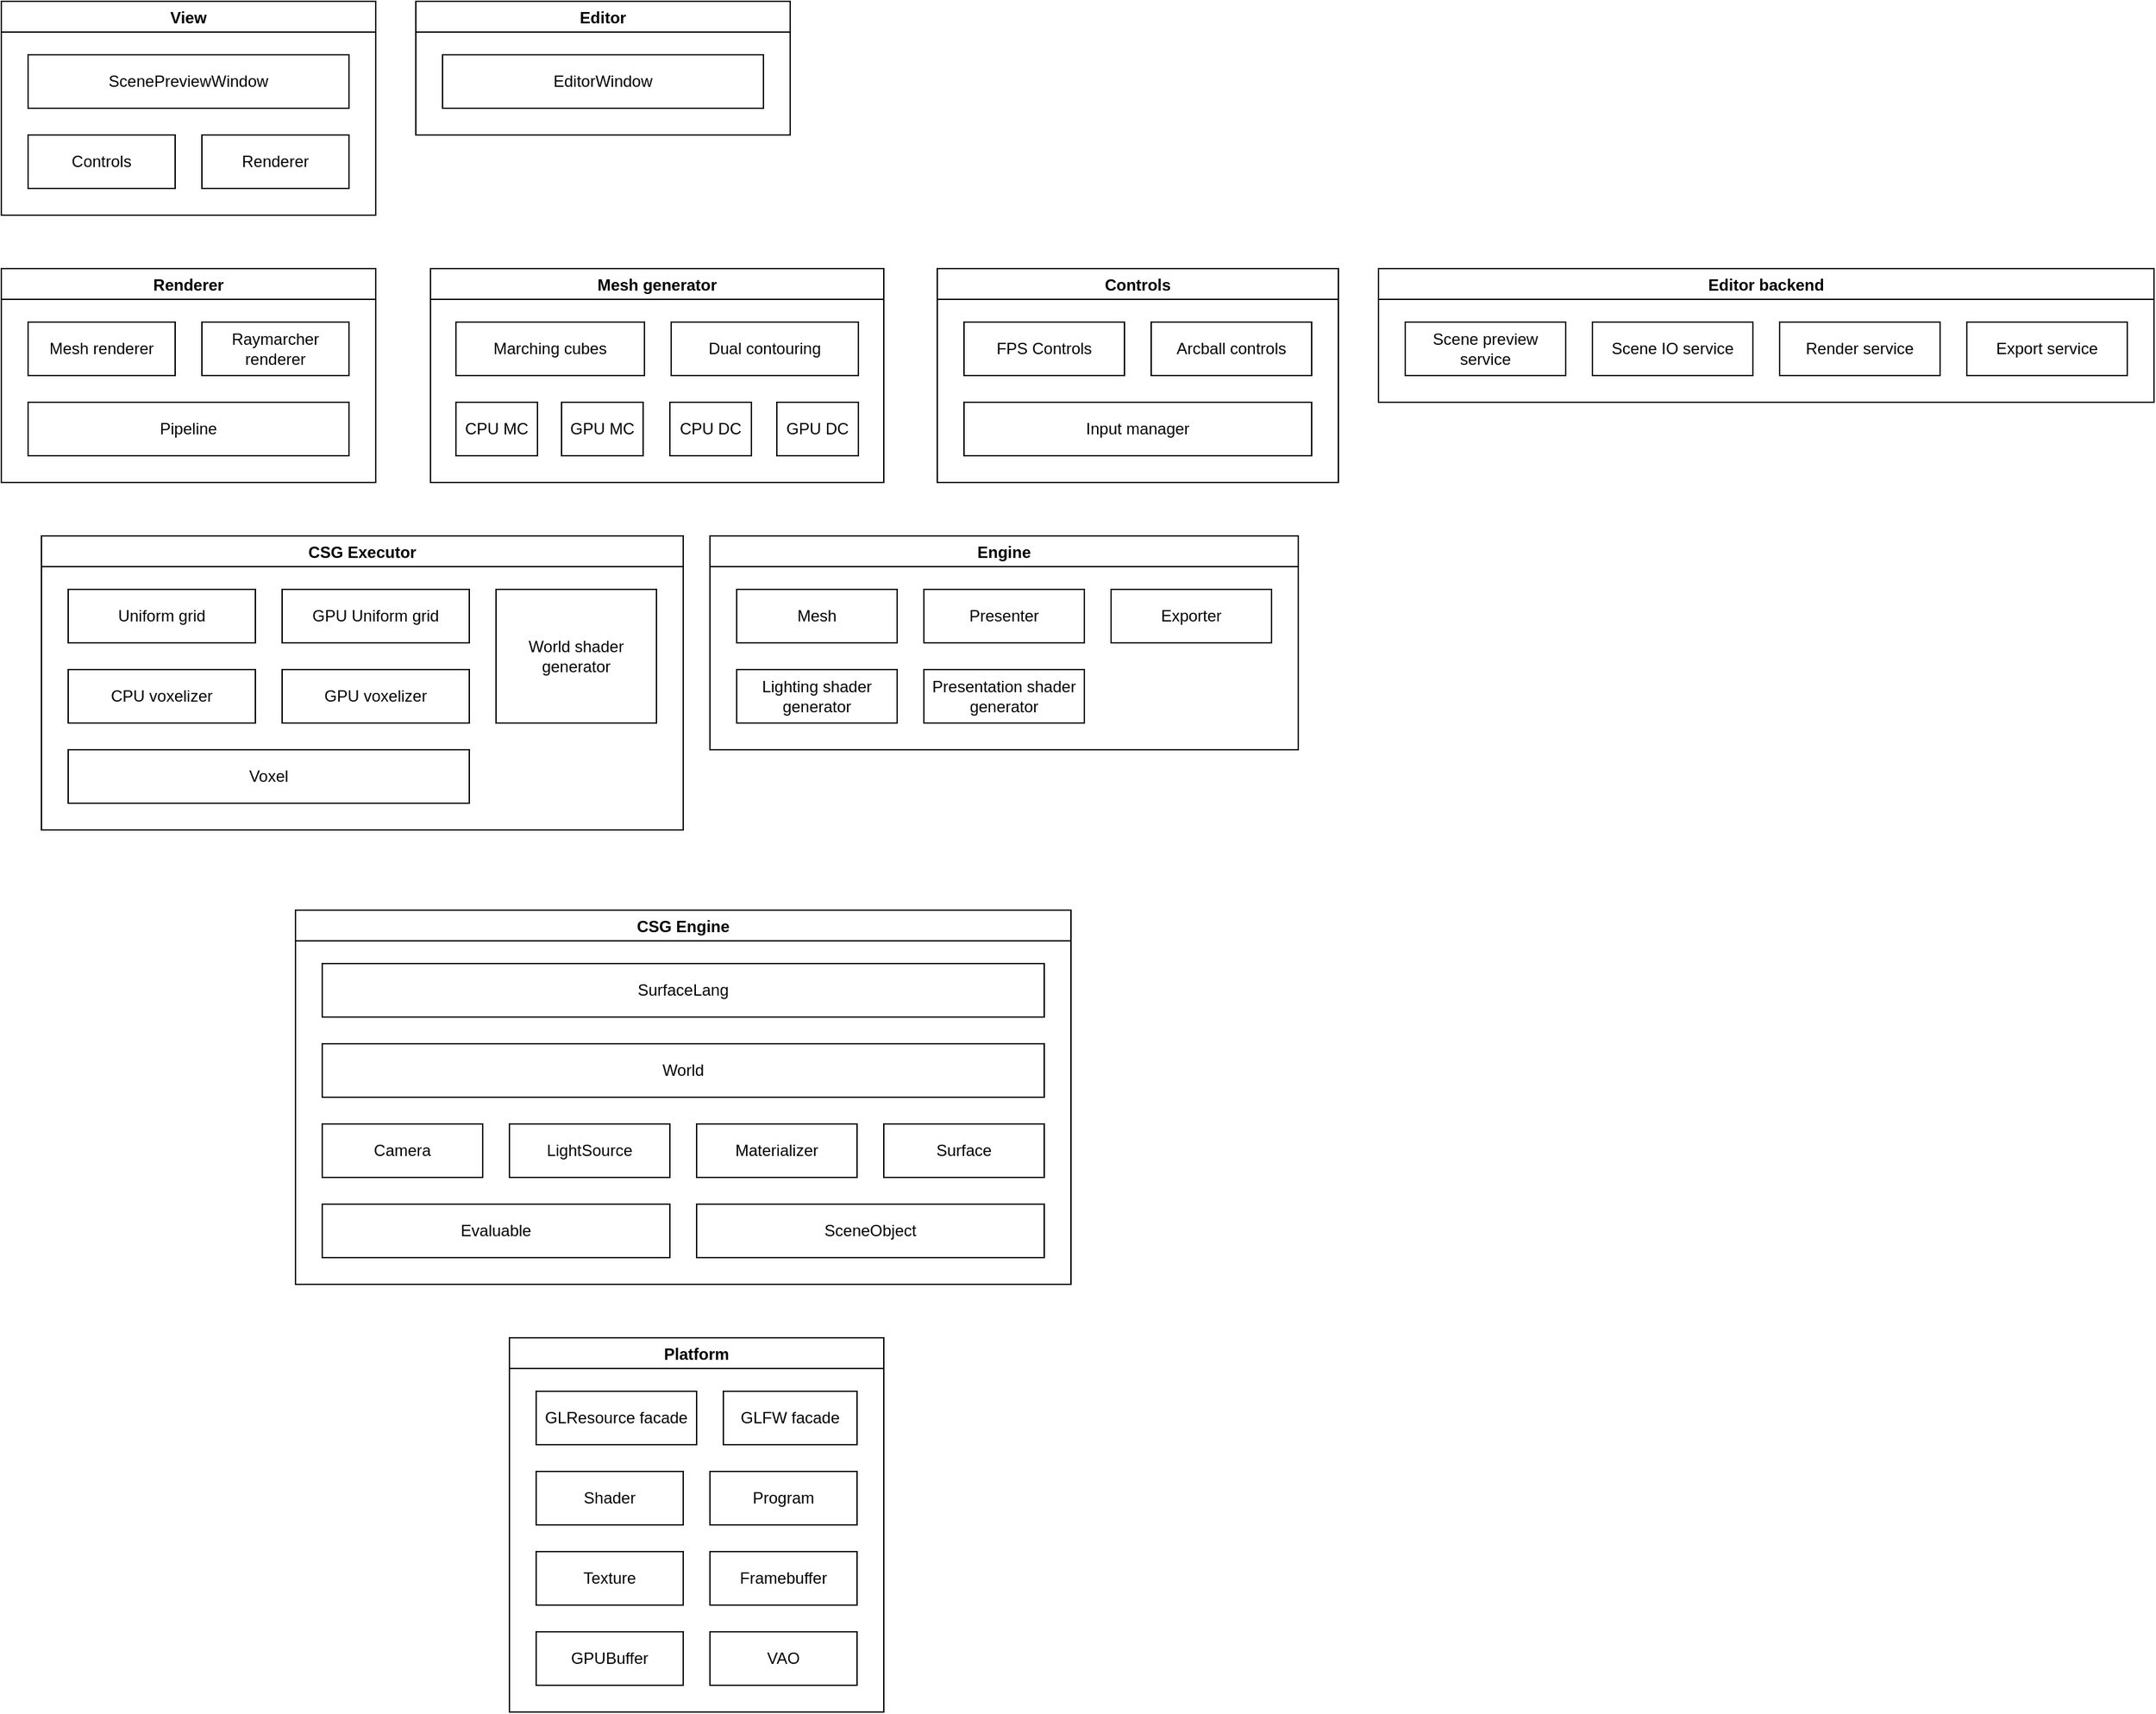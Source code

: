 <mxfile version="13.10.3" type="device"><diagram id="xCq9qjfSM9F9uHR_huVT" name="Page-1"><mxGraphModel dx="595" dy="1916" grid="1" gridSize="10" guides="1" tooltips="1" connect="1" arrows="1" fold="1" page="1" pageScale="1" pageWidth="827" pageHeight="1169" math="0" shadow="0"><root><mxCell id="0"/><mxCell id="1" parent="0"/><mxCell id="zkdVIQmu45_22APt3TC6-3" value="View" style="swimlane;" vertex="1" parent="1"><mxGeometry x="970" y="-520" width="280" height="160" as="geometry"/></mxCell><mxCell id="zkdVIQmu45_22APt3TC6-5" value="ScenePreviewWindow" style="rounded=0;whiteSpace=wrap;html=1;" vertex="1" parent="zkdVIQmu45_22APt3TC6-3"><mxGeometry x="20" y="40" width="240" height="40" as="geometry"/></mxCell><mxCell id="zkdVIQmu45_22APt3TC6-6" value="Controls" style="rounded=0;whiteSpace=wrap;html=1;" vertex="1" parent="zkdVIQmu45_22APt3TC6-3"><mxGeometry x="20" y="100" width="110" height="40" as="geometry"/></mxCell><mxCell id="zkdVIQmu45_22APt3TC6-7" value="Renderer" style="rounded=0;whiteSpace=wrap;html=1;" vertex="1" parent="zkdVIQmu45_22APt3TC6-3"><mxGeometry x="150" y="100" width="110" height="40" as="geometry"/></mxCell><mxCell id="zkdVIQmu45_22APt3TC6-4" value="Platform" style="swimlane;" vertex="1" parent="1"><mxGeometry x="1350" y="480" width="280" height="280" as="geometry"/></mxCell><mxCell id="zkdVIQmu45_22APt3TC6-8" value="GLResource facade" style="rounded=0;whiteSpace=wrap;html=1;" vertex="1" parent="zkdVIQmu45_22APt3TC6-4"><mxGeometry x="20" y="40" width="120" height="40" as="geometry"/></mxCell><mxCell id="zkdVIQmu45_22APt3TC6-9" value="GLFW facade" style="rounded=0;whiteSpace=wrap;html=1;" vertex="1" parent="zkdVIQmu45_22APt3TC6-4"><mxGeometry x="160" y="40" width="100" height="40" as="geometry"/></mxCell><mxCell id="zkdVIQmu45_22APt3TC6-10" value="Shader" style="rounded=0;whiteSpace=wrap;html=1;" vertex="1" parent="zkdVIQmu45_22APt3TC6-4"><mxGeometry x="20" y="100" width="110" height="40" as="geometry"/></mxCell><mxCell id="zkdVIQmu45_22APt3TC6-11" value="Program" style="rounded=0;whiteSpace=wrap;html=1;" vertex="1" parent="zkdVIQmu45_22APt3TC6-4"><mxGeometry x="150" y="100" width="110" height="40" as="geometry"/></mxCell><mxCell id="zkdVIQmu45_22APt3TC6-12" value="Texture" style="rounded=0;whiteSpace=wrap;html=1;" vertex="1" parent="zkdVIQmu45_22APt3TC6-4"><mxGeometry x="20" y="160" width="110" height="40" as="geometry"/></mxCell><mxCell id="zkdVIQmu45_22APt3TC6-13" value="Framebuffer" style="rounded=0;whiteSpace=wrap;html=1;" vertex="1" parent="zkdVIQmu45_22APt3TC6-4"><mxGeometry x="150" y="160" width="110" height="40" as="geometry"/></mxCell><mxCell id="zkdVIQmu45_22APt3TC6-14" value="GPUBuffer" style="rounded=0;whiteSpace=wrap;html=1;" vertex="1" parent="zkdVIQmu45_22APt3TC6-4"><mxGeometry x="20" y="220" width="110" height="40" as="geometry"/></mxCell><mxCell id="zkdVIQmu45_22APt3TC6-15" value="VAO" style="rounded=0;whiteSpace=wrap;html=1;" vertex="1" parent="zkdVIQmu45_22APt3TC6-4"><mxGeometry x="150" y="220" width="110" height="40" as="geometry"/></mxCell><mxCell id="zkdVIQmu45_22APt3TC6-16" value="Renderer" style="swimlane;" vertex="1" parent="1"><mxGeometry x="970" y="-320" width="280" height="160" as="geometry"/></mxCell><mxCell id="zkdVIQmu45_22APt3TC6-17" value="Mesh renderer" style="rounded=0;whiteSpace=wrap;html=1;" vertex="1" parent="zkdVIQmu45_22APt3TC6-16"><mxGeometry x="20" y="40" width="110" height="40" as="geometry"/></mxCell><mxCell id="zkdVIQmu45_22APt3TC6-18" value="Raymarcher renderer" style="rounded=0;whiteSpace=wrap;html=1;" vertex="1" parent="zkdVIQmu45_22APt3TC6-16"><mxGeometry x="150" y="40" width="110" height="40" as="geometry"/></mxCell><mxCell id="zkdVIQmu45_22APt3TC6-19" value="Pipeline" style="rounded=0;whiteSpace=wrap;html=1;" vertex="1" parent="zkdVIQmu45_22APt3TC6-16"><mxGeometry x="20" y="100" width="240" height="40" as="geometry"/></mxCell><mxCell id="zkdVIQmu45_22APt3TC6-21" value="CSG Engine" style="swimlane;" vertex="1" parent="1"><mxGeometry x="1190" y="160" width="580" height="280" as="geometry"/></mxCell><mxCell id="zkdVIQmu45_22APt3TC6-22" value="World" style="rounded=0;whiteSpace=wrap;html=1;" vertex="1" parent="zkdVIQmu45_22APt3TC6-21"><mxGeometry x="20" y="100" width="540" height="40" as="geometry"/></mxCell><mxCell id="zkdVIQmu45_22APt3TC6-23" value="Evaluable" style="rounded=0;whiteSpace=wrap;html=1;" vertex="1" parent="zkdVIQmu45_22APt3TC6-21"><mxGeometry x="20" y="220" width="260" height="40" as="geometry"/></mxCell><mxCell id="zkdVIQmu45_22APt3TC6-24" value="SurfaceLang" style="rounded=0;whiteSpace=wrap;html=1;" vertex="1" parent="zkdVIQmu45_22APt3TC6-21"><mxGeometry x="20" y="40" width="540" height="40" as="geometry"/></mxCell><mxCell id="zkdVIQmu45_22APt3TC6-25" value="Camera" style="rounded=0;whiteSpace=wrap;html=1;" vertex="1" parent="zkdVIQmu45_22APt3TC6-21"><mxGeometry x="20" y="160" width="120" height="40" as="geometry"/></mxCell><mxCell id="zkdVIQmu45_22APt3TC6-26" value="LightSource" style="rounded=0;whiteSpace=wrap;html=1;" vertex="1" parent="zkdVIQmu45_22APt3TC6-21"><mxGeometry x="160" y="160" width="120" height="40" as="geometry"/></mxCell><mxCell id="zkdVIQmu45_22APt3TC6-29" value="SceneObject" style="rounded=0;whiteSpace=wrap;html=1;" vertex="1" parent="zkdVIQmu45_22APt3TC6-21"><mxGeometry x="300" y="220" width="260" height="40" as="geometry"/></mxCell><mxCell id="zkdVIQmu45_22APt3TC6-27" value="Materializer" style="rounded=0;whiteSpace=wrap;html=1;" vertex="1" parent="1"><mxGeometry x="1490" y="320" width="120" height="40" as="geometry"/></mxCell><mxCell id="zkdVIQmu45_22APt3TC6-28" value="Surface" style="rounded=0;whiteSpace=wrap;html=1;" vertex="1" parent="1"><mxGeometry x="1630" y="320" width="120" height="40" as="geometry"/></mxCell><mxCell id="zkdVIQmu45_22APt3TC6-30" value="CSG Executor" style="swimlane;" vertex="1" parent="1"><mxGeometry x="1000" y="-120" width="480" height="220" as="geometry"/></mxCell><mxCell id="zkdVIQmu45_22APt3TC6-33" value="Uniform grid" style="rounded=0;whiteSpace=wrap;html=1;" vertex="1" parent="zkdVIQmu45_22APt3TC6-30"><mxGeometry x="20" y="40" width="140" height="40" as="geometry"/></mxCell><mxCell id="zkdVIQmu45_22APt3TC6-37" value="GPU Uniform grid" style="rounded=0;whiteSpace=wrap;html=1;" vertex="1" parent="zkdVIQmu45_22APt3TC6-30"><mxGeometry x="180" y="40" width="140" height="40" as="geometry"/></mxCell><mxCell id="zkdVIQmu45_22APt3TC6-38" value="CPU voxelizer" style="rounded=0;whiteSpace=wrap;html=1;" vertex="1" parent="zkdVIQmu45_22APt3TC6-30"><mxGeometry x="20" y="100" width="140" height="40" as="geometry"/></mxCell><mxCell id="zkdVIQmu45_22APt3TC6-39" value="GPU voxelizer" style="rounded=0;whiteSpace=wrap;html=1;" vertex="1" parent="zkdVIQmu45_22APt3TC6-30"><mxGeometry x="180" y="100" width="140" height="40" as="geometry"/></mxCell><mxCell id="zkdVIQmu45_22APt3TC6-40" value="World shader generator" style="rounded=0;whiteSpace=wrap;html=1;" vertex="1" parent="zkdVIQmu45_22APt3TC6-30"><mxGeometry x="340" y="40" width="120" height="100" as="geometry"/></mxCell><mxCell id="zkdVIQmu45_22APt3TC6-41" value="Voxel" style="rounded=0;whiteSpace=wrap;html=1;" vertex="1" parent="zkdVIQmu45_22APt3TC6-30"><mxGeometry x="20" y="160" width="300" height="40" as="geometry"/></mxCell><mxCell id="zkdVIQmu45_22APt3TC6-42" value="Mesh generator" style="swimlane;" vertex="1" parent="1"><mxGeometry x="1291" y="-320" width="339" height="160" as="geometry"/></mxCell><mxCell id="zkdVIQmu45_22APt3TC6-43" value="Marching cubes" style="rounded=0;whiteSpace=wrap;html=1;" vertex="1" parent="zkdVIQmu45_22APt3TC6-42"><mxGeometry x="19" y="40" width="141" height="40" as="geometry"/></mxCell><mxCell id="zkdVIQmu45_22APt3TC6-44" value="Dual contouring" style="rounded=0;whiteSpace=wrap;html=1;" vertex="1" parent="zkdVIQmu45_22APt3TC6-42"><mxGeometry x="180" y="40" width="140" height="40" as="geometry"/></mxCell><mxCell id="zkdVIQmu45_22APt3TC6-45" value="CPU MC" style="rounded=0;whiteSpace=wrap;html=1;" vertex="1" parent="zkdVIQmu45_22APt3TC6-42"><mxGeometry x="19" y="100" width="61" height="40" as="geometry"/></mxCell><mxCell id="zkdVIQmu45_22APt3TC6-46" value="GPU MC" style="rounded=0;whiteSpace=wrap;html=1;" vertex="1" parent="zkdVIQmu45_22APt3TC6-42"><mxGeometry x="98" y="100" width="61" height="40" as="geometry"/></mxCell><mxCell id="zkdVIQmu45_22APt3TC6-47" value="CPU DC" style="rounded=0;whiteSpace=wrap;html=1;" vertex="1" parent="zkdVIQmu45_22APt3TC6-42"><mxGeometry x="179" y="100" width="61" height="40" as="geometry"/></mxCell><mxCell id="zkdVIQmu45_22APt3TC6-48" value="GPU DC" style="rounded=0;whiteSpace=wrap;html=1;" vertex="1" parent="zkdVIQmu45_22APt3TC6-42"><mxGeometry x="259" y="100" width="61" height="40" as="geometry"/></mxCell><mxCell id="zkdVIQmu45_22APt3TC6-53" value="Engine" style="swimlane;" vertex="1" parent="1"><mxGeometry x="1500" y="-120" width="440" height="160" as="geometry"/></mxCell><mxCell id="zkdVIQmu45_22APt3TC6-54" value="Mesh" style="rounded=0;whiteSpace=wrap;html=1;" vertex="1" parent="zkdVIQmu45_22APt3TC6-53"><mxGeometry x="20" y="40" width="120" height="40" as="geometry"/></mxCell><mxCell id="zkdVIQmu45_22APt3TC6-55" value="Presenter" style="rounded=0;whiteSpace=wrap;html=1;" vertex="1" parent="zkdVIQmu45_22APt3TC6-53"><mxGeometry x="160" y="40" width="120" height="40" as="geometry"/></mxCell><mxCell id="zkdVIQmu45_22APt3TC6-56" value="Exporter" style="rounded=0;whiteSpace=wrap;html=1;" vertex="1" parent="zkdVIQmu45_22APt3TC6-53"><mxGeometry x="300" y="40" width="120" height="40" as="geometry"/></mxCell><mxCell id="zkdVIQmu45_22APt3TC6-57" value="Lighting shader generator" style="rounded=0;whiteSpace=wrap;html=1;" vertex="1" parent="zkdVIQmu45_22APt3TC6-53"><mxGeometry x="20" y="100" width="120" height="40" as="geometry"/></mxCell><mxCell id="zkdVIQmu45_22APt3TC6-58" value="Presentation shader generator" style="rounded=0;whiteSpace=wrap;html=1;" vertex="1" parent="zkdVIQmu45_22APt3TC6-53"><mxGeometry x="160" y="100" width="120" height="40" as="geometry"/></mxCell><mxCell id="zkdVIQmu45_22APt3TC6-60" value="Controls" style="swimlane;" vertex="1" parent="1"><mxGeometry x="1670" y="-320" width="300" height="160" as="geometry"/></mxCell><mxCell id="zkdVIQmu45_22APt3TC6-61" value="FPS Controls" style="rounded=0;whiteSpace=wrap;html=1;" vertex="1" parent="zkdVIQmu45_22APt3TC6-60"><mxGeometry x="20" y="40" width="120" height="40" as="geometry"/></mxCell><mxCell id="zkdVIQmu45_22APt3TC6-62" value="Arcball controls" style="rounded=0;whiteSpace=wrap;html=1;" vertex="1" parent="zkdVIQmu45_22APt3TC6-60"><mxGeometry x="160" y="40" width="120" height="40" as="geometry"/></mxCell><mxCell id="zkdVIQmu45_22APt3TC6-63" value="Input manager" style="rounded=0;whiteSpace=wrap;html=1;" vertex="1" parent="zkdVIQmu45_22APt3TC6-60"><mxGeometry x="20" y="100" width="260" height="40" as="geometry"/></mxCell><mxCell id="zkdVIQmu45_22APt3TC6-64" value="Editor backend" style="swimlane;" vertex="1" parent="1"><mxGeometry x="2000" y="-320" width="580" height="100" as="geometry"/></mxCell><mxCell id="zkdVIQmu45_22APt3TC6-65" value="Scene preview service" style="rounded=0;whiteSpace=wrap;html=1;" vertex="1" parent="zkdVIQmu45_22APt3TC6-64"><mxGeometry x="20" y="40" width="120" height="40" as="geometry"/></mxCell><mxCell id="zkdVIQmu45_22APt3TC6-66" value="Scene IO service" style="rounded=0;whiteSpace=wrap;html=1;" vertex="1" parent="zkdVIQmu45_22APt3TC6-64"><mxGeometry x="160" y="40" width="120" height="40" as="geometry"/></mxCell><mxCell id="zkdVIQmu45_22APt3TC6-67" value="Render service" style="rounded=0;whiteSpace=wrap;html=1;" vertex="1" parent="zkdVIQmu45_22APt3TC6-64"><mxGeometry x="300" y="40" width="120" height="40" as="geometry"/></mxCell><mxCell id="zkdVIQmu45_22APt3TC6-68" value="Export service" style="rounded=0;whiteSpace=wrap;html=1;" vertex="1" parent="zkdVIQmu45_22APt3TC6-64"><mxGeometry x="440" y="40" width="120" height="40" as="geometry"/></mxCell><mxCell id="zkdVIQmu45_22APt3TC6-69" value="Editor" style="swimlane;" vertex="1" parent="1"><mxGeometry x="1280" y="-520" width="280" height="100" as="geometry"/></mxCell><mxCell id="zkdVIQmu45_22APt3TC6-70" value="EditorWindow" style="rounded=0;whiteSpace=wrap;html=1;" vertex="1" parent="zkdVIQmu45_22APt3TC6-69"><mxGeometry x="20" y="40" width="240" height="40" as="geometry"/></mxCell></root></mxGraphModel></diagram></mxfile>